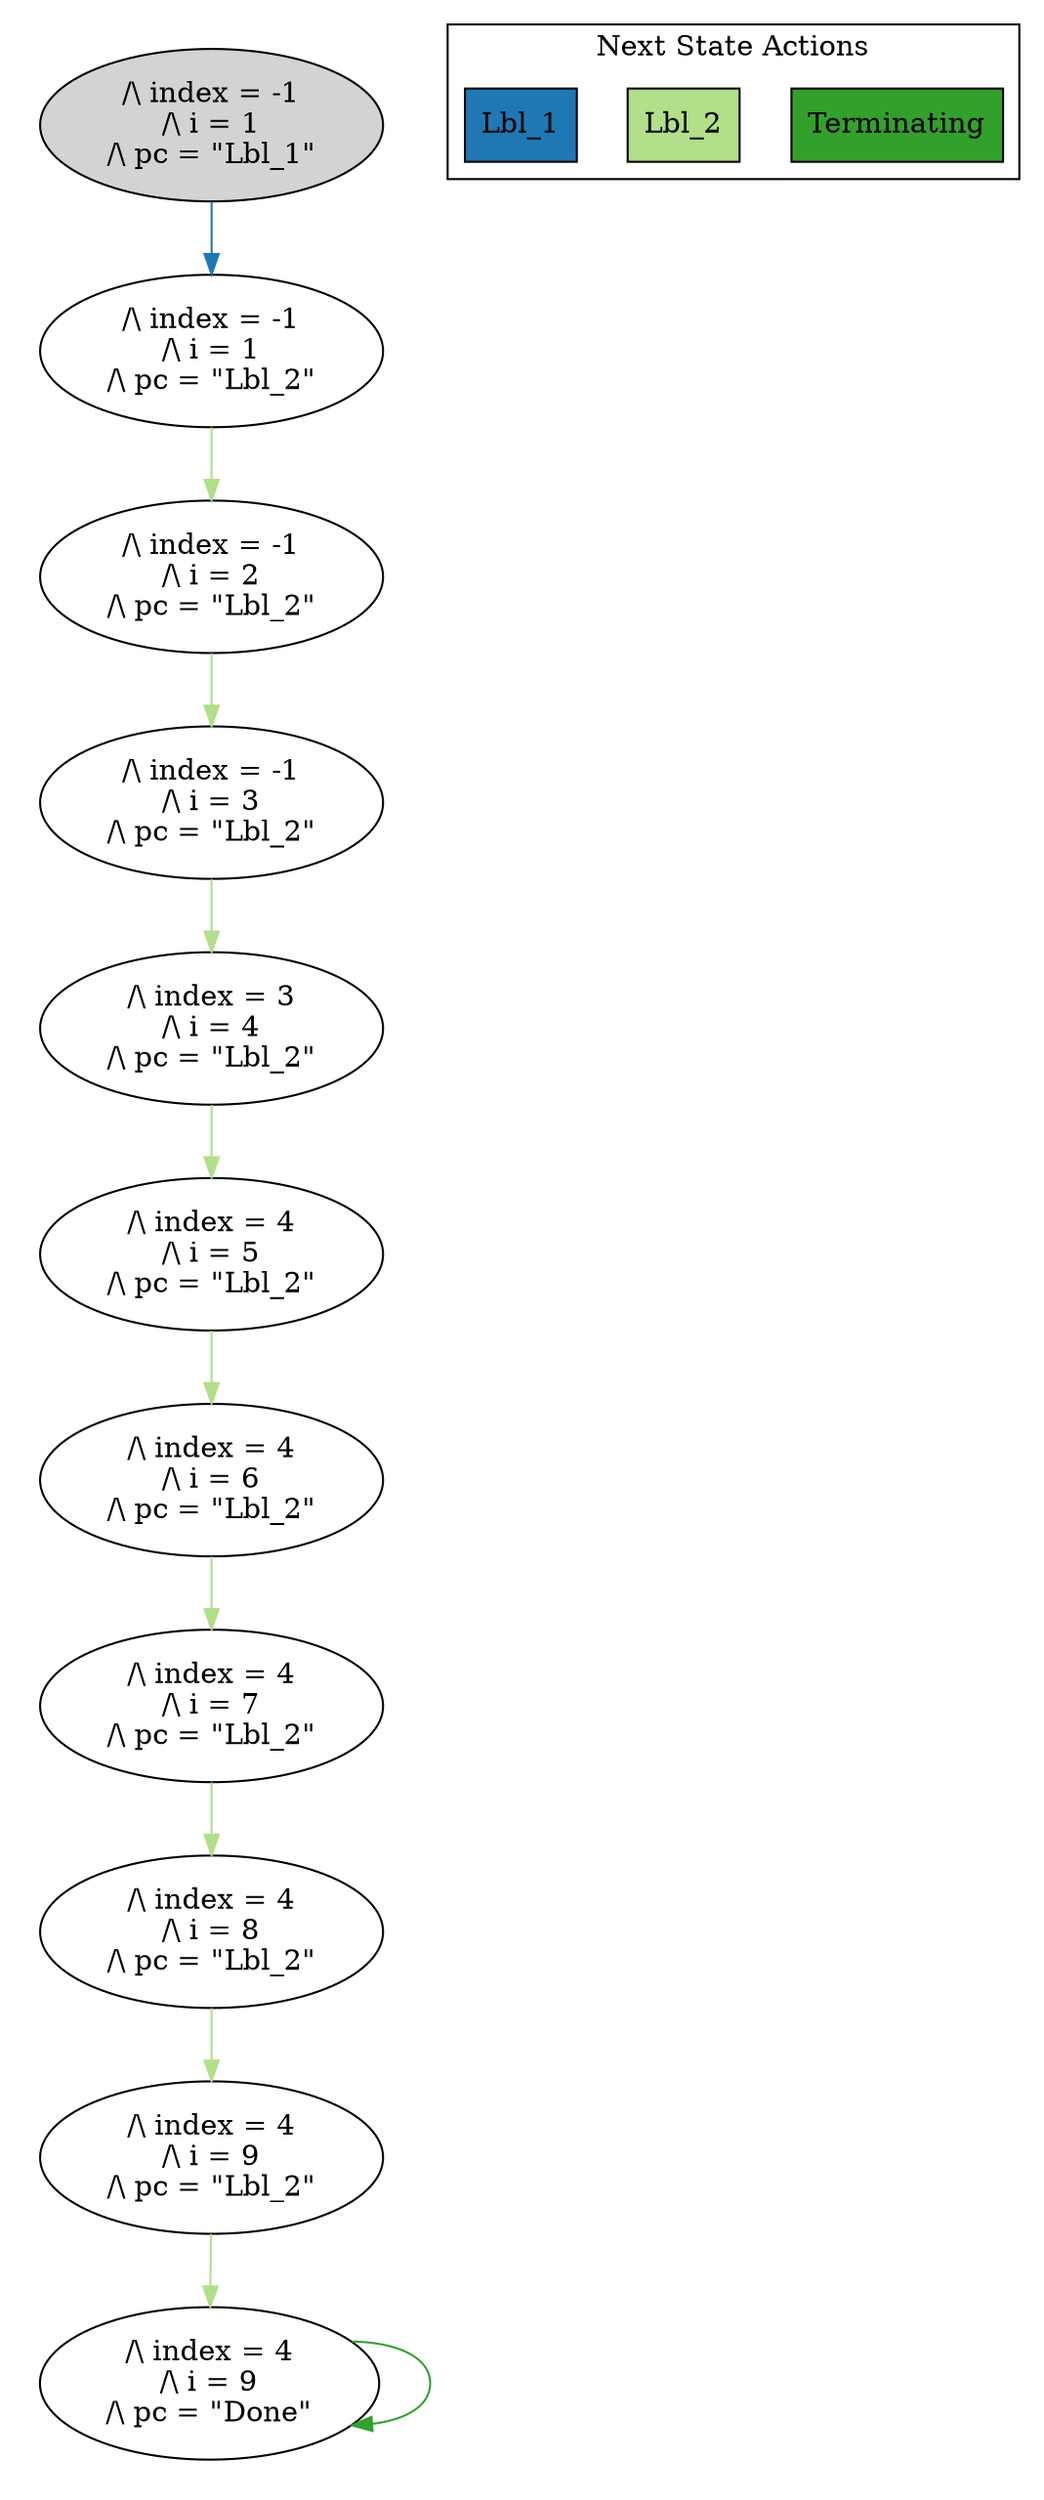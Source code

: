 strict digraph DiskGraph {
edge [colorscheme="paired12"]
nodesep=0.35;
subgraph cluster_graph {
color="white";
-8751230846604332090 [label="/\\ index = -1\n/\\ i = 1\n/\\ pc = \"Lbl_1\"",style = filled]
-8751230846604332090 -> 5058154564963188433 [label="",color="2",fontcolor="2"];
5058154564963188433 [label="/\\ index = -1\n/\\ i = 1\n/\\ pc = \"Lbl_2\""];
5058154564963188433 -> 3235624260534172096 [label="",color="3",fontcolor="3"];
3235624260534172096 [label="/\\ index = -1\n/\\ i = 2\n/\\ pc = \"Lbl_2\""];
3235624260534172096 -> -3266114301757437616 [label="",color="3",fontcolor="3"];
-3266114301757437616 [label="/\\ index = -1\n/\\ i = 3\n/\\ pc = \"Lbl_2\""];
-3266114301757437616 -> -7365454246136448463 [label="",color="3",fontcolor="3"];
-7365454246136448463 [label="/\\ index = 3\n/\\ i = 4\n/\\ pc = \"Lbl_2\""];
-7365454246136448463 -> 4571892120711641910 [label="",color="3",fontcolor="3"];
4571892120711641910 [label="/\\ index = 4\n/\\ i = 5\n/\\ pc = \"Lbl_2\""];
4571892120711641910 -> 6172056231596555303 [label="",color="3",fontcolor="3"];
6172056231596555303 [label="/\\ index = 4\n/\\ i = 6\n/\\ pc = \"Lbl_2\""];
6172056231596555303 -> -6058224170458231625 [label="",color="3",fontcolor="3"];
-6058224170458231625 [label="/\\ index = 4\n/\\ i = 7\n/\\ pc = \"Lbl_2\""];
-6058224170458231625 -> 172651492960502083 [label="",color="3",fontcolor="3"];
172651492960502083 [label="/\\ index = 4\n/\\ i = 8\n/\\ pc = \"Lbl_2\""];
172651492960502083 -> -275228815034109485 [label="",color="3",fontcolor="3"];
-275228815034109485 [label="/\\ index = 4\n/\\ i = 9\n/\\ pc = \"Lbl_2\""];
-275228815034109485 -> -2179590084078763353 [label="",color="3",fontcolor="3"];
-2179590084078763353 [label="/\\ index = 4\n/\\ i = 9\n/\\ pc = \"Done\""];
-2179590084078763353 -> -2179590084078763353 [label="",color="4",fontcolor="4"];
{rank = same; -8751230846604332090;}
{rank = same; 5058154564963188433;}
{rank = same; 3235624260534172096;}
{rank = same; -3266114301757437616;}
{rank = same; -7365454246136448463;}
{rank = same; 4571892120711641910;}
{rank = same; 6172056231596555303;}
{rank = same; -6058224170458231625;}
{rank = same; 172651492960502083;}
{rank = same; -275228815034109485;}
{rank = same; -2179590084078763353;}
}
subgraph cluster_legend {graph[style=bold];label = "Next State Actions" style="solid"
node [ labeljust="l",colorscheme="paired12",style=filled,shape=record ]
Terminating [label="Terminating",fillcolor=4]
Lbl_2 [label="Lbl_2",fillcolor=3]
Lbl_1 [label="Lbl_1",fillcolor=2]
}}